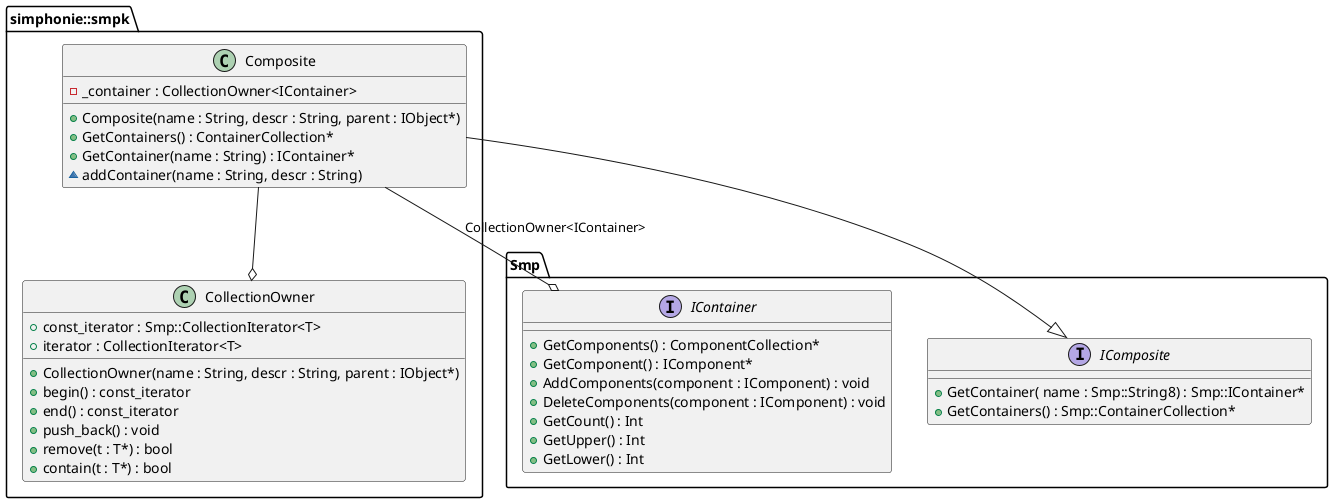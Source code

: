 @startuml UML_Composite
package simphonie::smpk
{
    '----------------Composite---------------
    class Composite{
        + Composite(name : String, descr : String, parent : IObject*)
        + GetContainers() : ContainerCollection*
        + GetContainer(name : String) : IContainer*
        ~ addContainer(name : String, descr : String)
        - _container : CollectionOwner<IContainer>
    }

    '----------------CollectionOwner---------------
    class CollectionOwner{
        + CollectionOwner(name : String, descr : String, parent : IObject*)
        + const_iterator : Smp::CollectionIterator<T>
        + iterator : CollectionIterator<T>
        + begin() : const_iterator
        + end() : const_iterator
        + push_back() : void
        + remove(t : T*) : bool
        + contain(t : T*) : bool
    }

}

package Smp
{
    '----------------IContainer---------------
    interface IContainer{
        + GetComponents() : ComponentCollection*
        + GetComponent() : IComponent*
        + AddComponents(component : IComponent) : void
        + DeleteComponents(component : IComponent) : void
        + GetCount() : Int
        + GetUpper() : Int
        + GetLower() : Int
    }
    
    '----------------IComposite---------------
    interface IComposite{
        + GetContainer( name : Smp::String8) : Smp::IContainer*
        + GetContainers() : Smp::ContainerCollection*
    }
}
Composite --|> IComposite
Composite --o IContainer : CollectionOwner<IContainer>
Composite --o CollectionOwner
@enduml